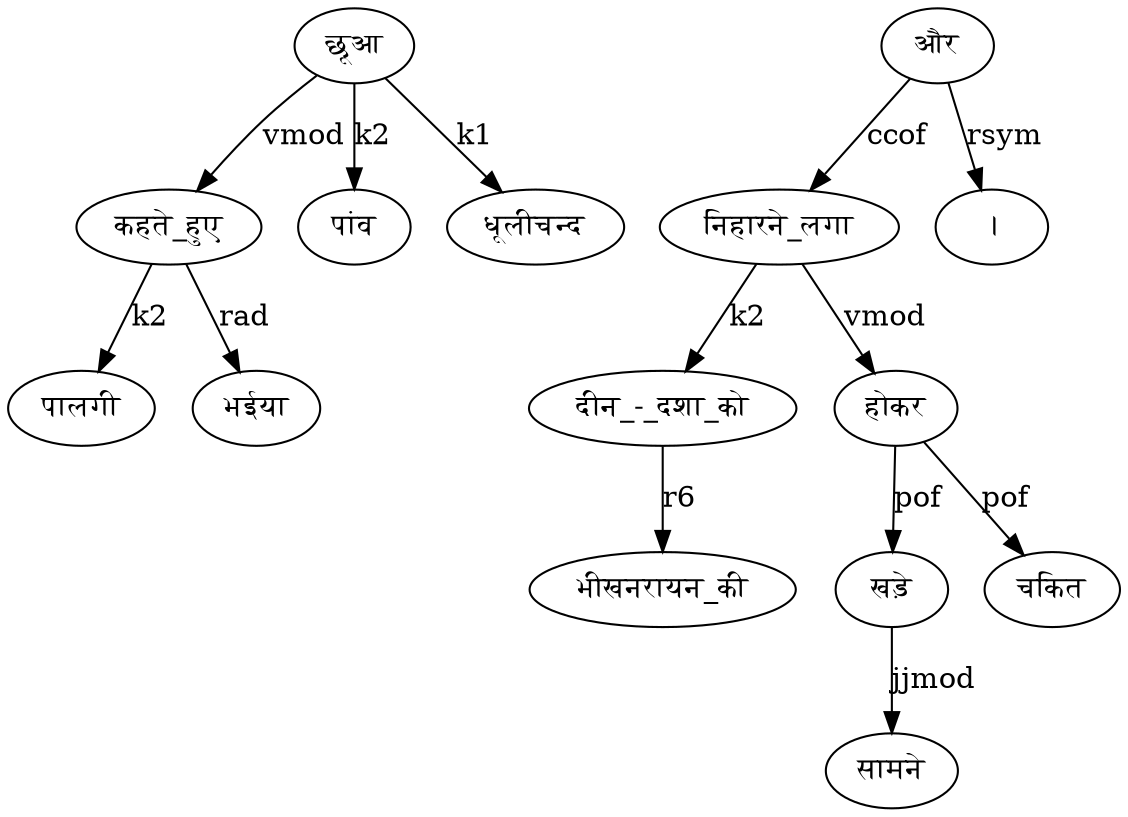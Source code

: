 digraph {
	"कहते_हुए" -> "पालगी"[label="k2"];
	"कहते_हुए" -> "भईया"[label="rad"];
	"छूआ" -> "पांव"[label="k2"];
	"छूआ" -> "धूलीचन्द"[label="k1"];
	"छूआ" -> "कहते_हुए"[label="vmod"];
	"निहारने_लगा" -> "दीन_-_दशा_को"[label="k2"];
	"निहारने_लगा" -> "होकर"[label="vmod"];
	"और" -> "निहारने_लगा"[label="ccof"];
	"और" -> "।"[label="rsym"];
	"होकर" -> "खड़े"[label="pof"];
	"होकर" -> "चकित"[label="pof"];
	"दीन_-_दशा_को" -> "भीखनरायन_की"[label="r6"];
	"खड़े" -> "सामने"[label="jjmod"];
}